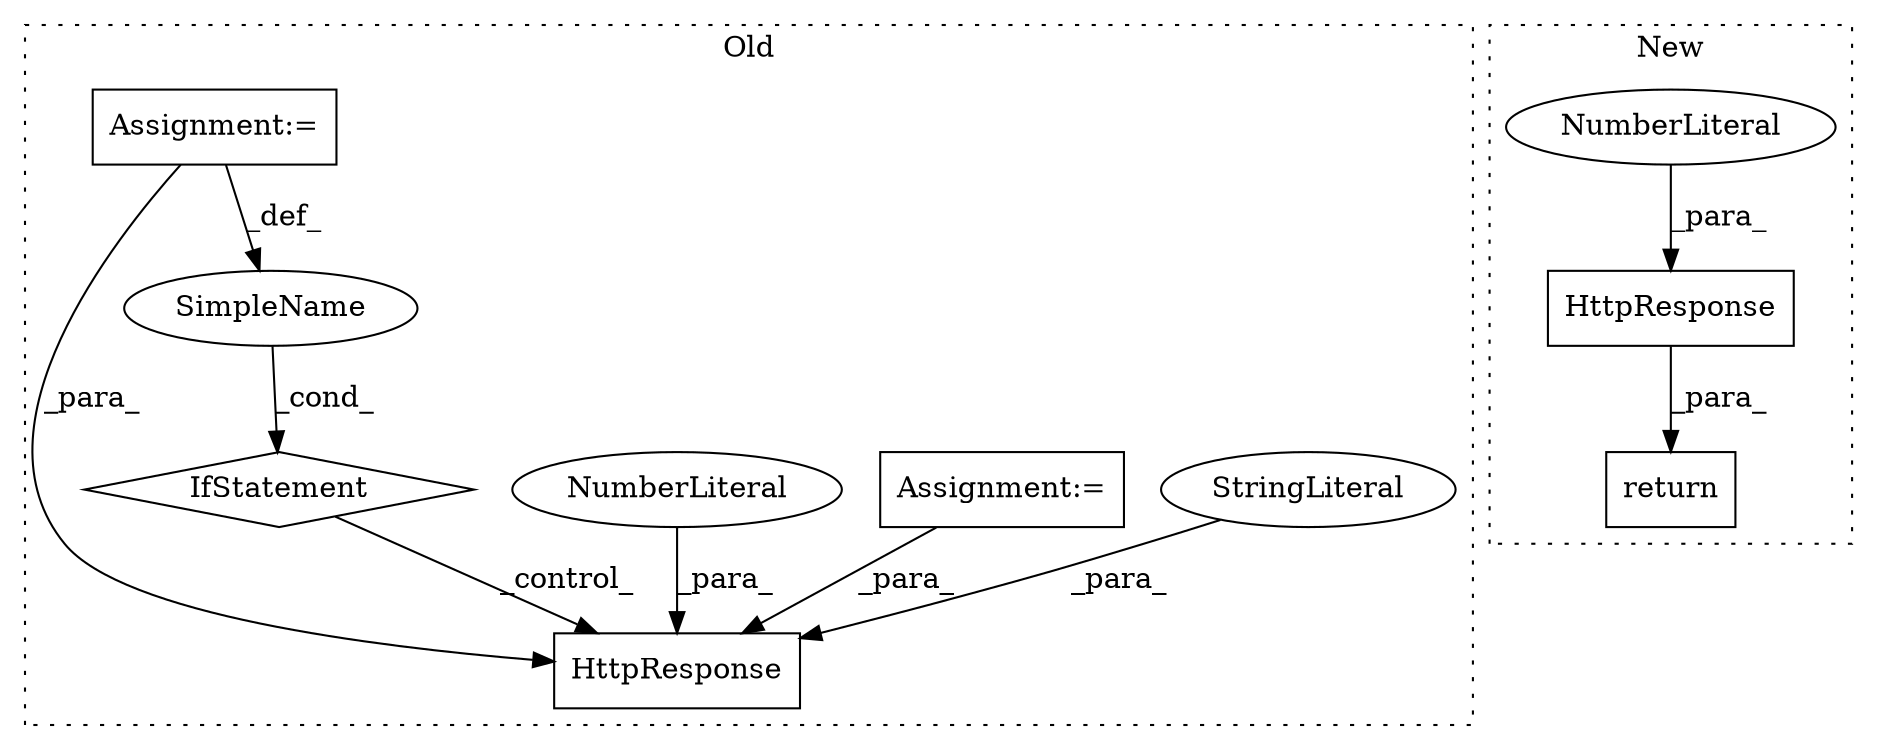 digraph G {
subgraph cluster0 {
1 [label="HttpResponse" a="32" s="2078,2147" l="13,1" shape="box"];
3 [label="StringLiteral" a="45" s="2125" l="18" shape="ellipse"];
4 [label="Assignment:=" a="7" s="1693" l="5" shape="box"];
5 [label="NumberLiteral" a="34" s="2144" l="3" shape="ellipse"];
6 [label="IfStatement" a="25" s="2057,2068" l="4,2" shape="diamond"];
7 [label="SimpleName" a="42" s="" l="" shape="ellipse"];
9 [label="Assignment:=" a="7" s="1761" l="6" shape="box"];
label = "Old";
style="dotted";
}
subgraph cluster1 {
2 [label="HttpResponse" a="32" s="5204,5260" l="13,1" shape="box"];
8 [label="NumberLiteral" a="34" s="5257" l="3" shape="ellipse"];
10 [label="return" a="41" s="5197" l="7" shape="box"];
label = "New";
style="dotted";
}
2 -> 10 [label="_para_"];
3 -> 1 [label="_para_"];
4 -> 1 [label="_para_"];
5 -> 1 [label="_para_"];
6 -> 1 [label="_control_"];
7 -> 6 [label="_cond_"];
8 -> 2 [label="_para_"];
9 -> 7 [label="_def_"];
9 -> 1 [label="_para_"];
}